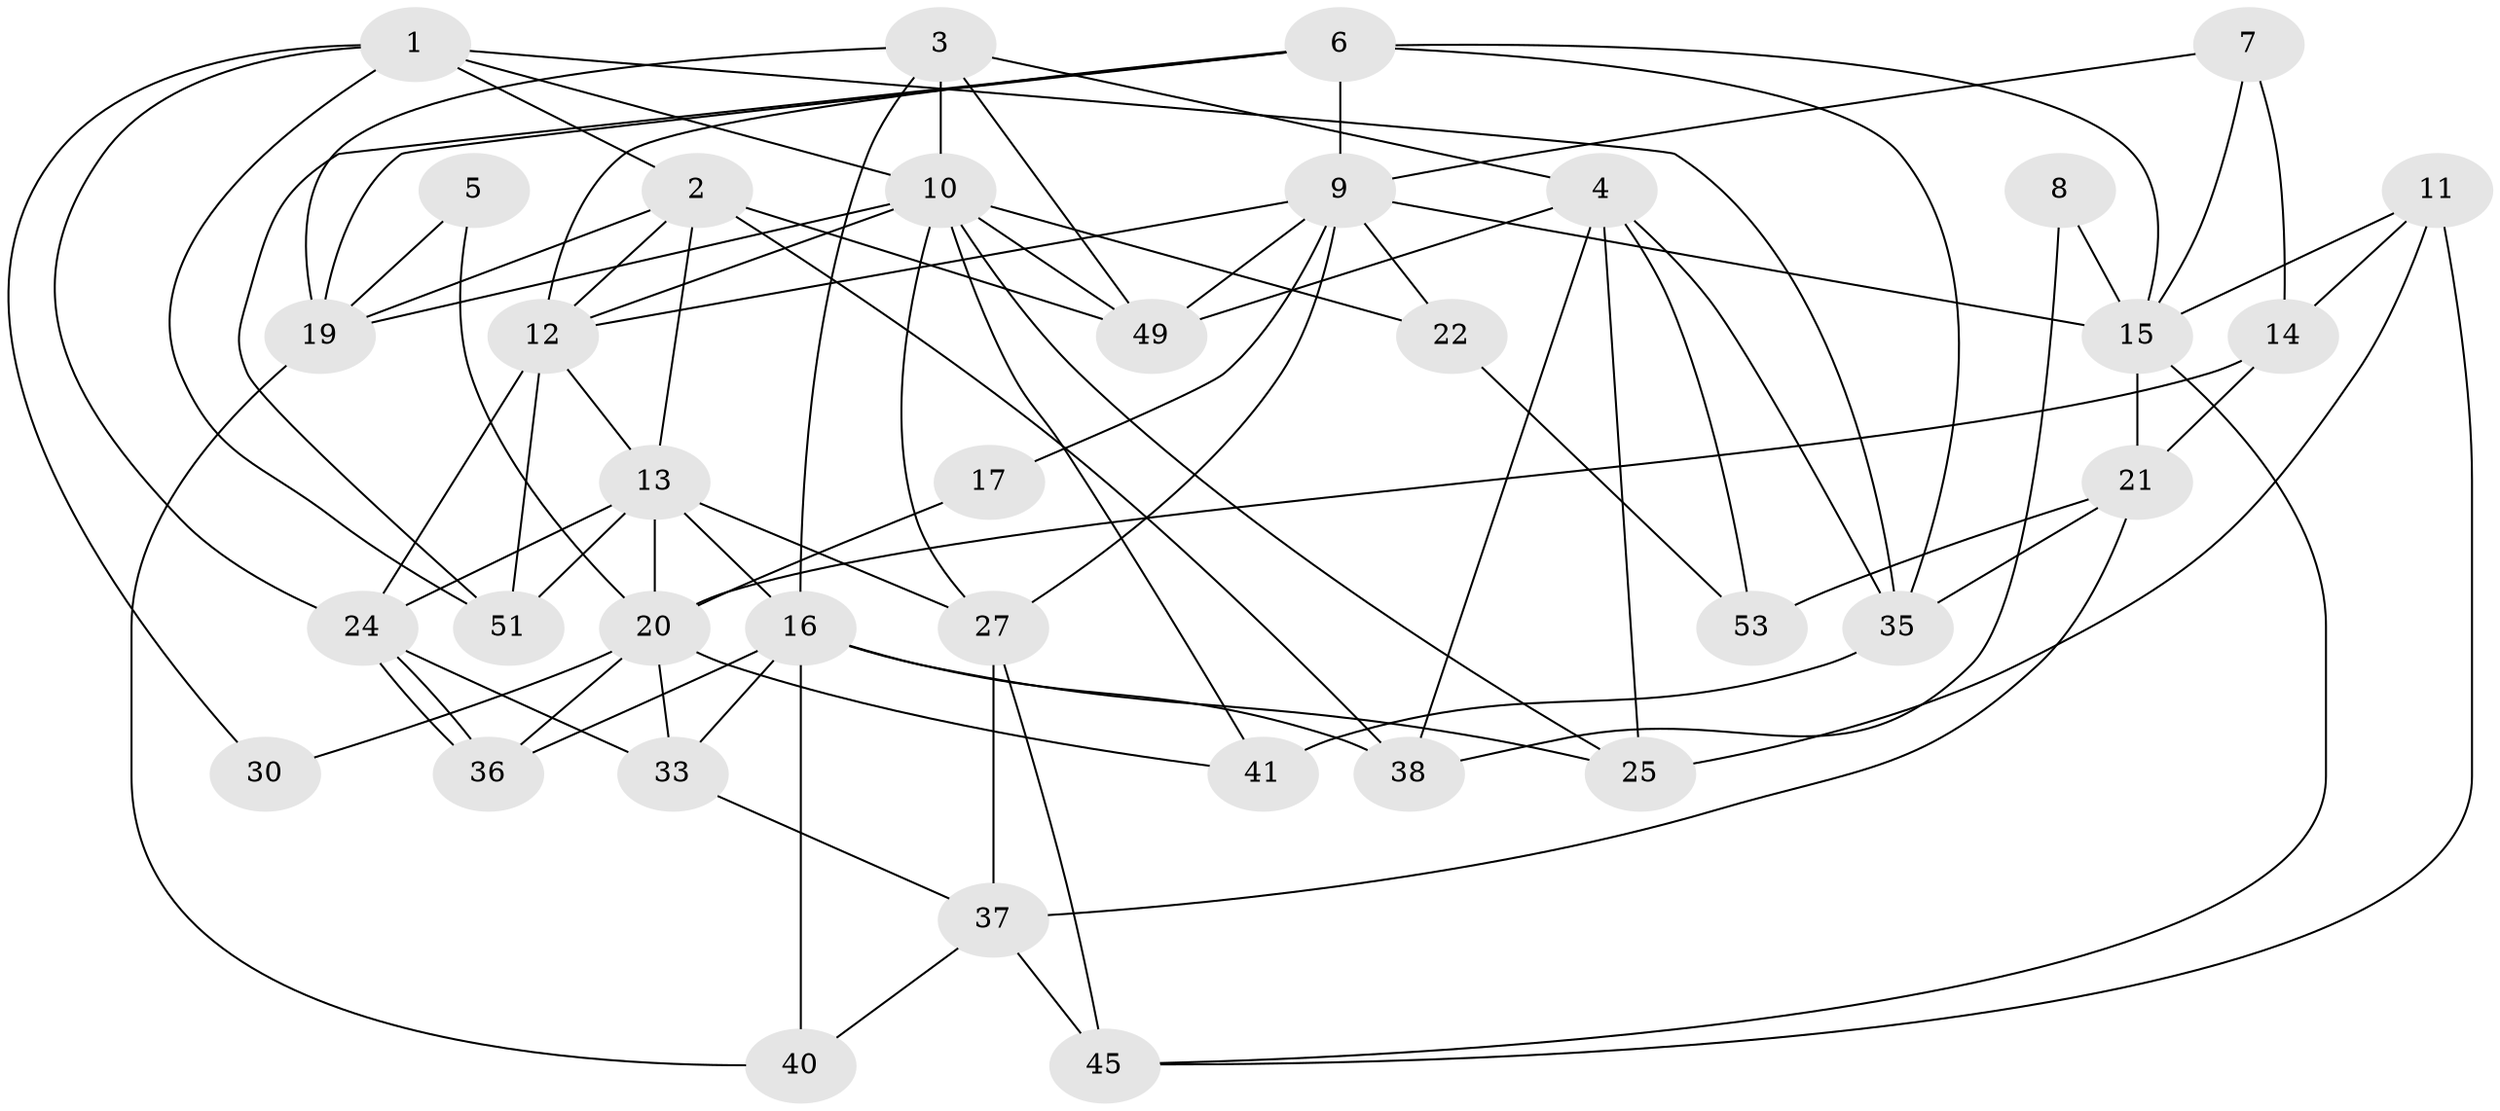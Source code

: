 // Generated by graph-tools (version 1.1) at 2025/24/03/03/25 07:24:00]
// undirected, 36 vertices, 87 edges
graph export_dot {
graph [start="1"]
  node [color=gray90,style=filled];
  1 [super="+23"];
  2 [super="+31"];
  3;
  4 [super="+32"];
  5;
  6 [super="+44"];
  7 [super="+26"];
  8;
  9 [super="+39"];
  10 [super="+58"];
  11 [super="+52"];
  12 [super="+18"];
  13 [super="+29"];
  14;
  15 [super="+34"];
  16 [super="+54"];
  17;
  19 [super="+42"];
  20 [super="+48"];
  21 [super="+46"];
  22;
  24 [super="+50"];
  25 [super="+28"];
  27;
  30;
  33;
  35 [super="+43"];
  36 [super="+56"];
  37 [super="+55"];
  38 [super="+47"];
  40;
  41;
  45 [super="+57"];
  49 [super="+59"];
  51;
  53;
  1 -- 2;
  1 -- 30;
  1 -- 51;
  1 -- 10;
  1 -- 24;
  1 -- 35;
  2 -- 13;
  2 -- 49;
  2 -- 12;
  2 -- 19;
  2 -- 38;
  3 -- 4;
  3 -- 10;
  3 -- 19;
  3 -- 49;
  3 -- 16;
  4 -- 38;
  4 -- 49 [weight=2];
  4 -- 53;
  4 -- 25 [weight=2];
  4 -- 35;
  5 -- 19;
  5 -- 20;
  6 -- 9;
  6 -- 35 [weight=2];
  6 -- 51;
  6 -- 12;
  6 -- 15;
  6 -- 19;
  7 -- 14;
  7 -- 9;
  7 -- 15;
  8 -- 38;
  8 -- 15;
  9 -- 27;
  9 -- 17;
  9 -- 49;
  9 -- 22;
  9 -- 12;
  9 -- 15;
  10 -- 12;
  10 -- 22;
  10 -- 25;
  10 -- 41;
  10 -- 49;
  10 -- 27;
  10 -- 19;
  11 -- 14;
  11 -- 25;
  11 -- 15;
  11 -- 45;
  12 -- 24;
  12 -- 51;
  12 -- 13;
  13 -- 24;
  13 -- 27;
  13 -- 51;
  13 -- 20;
  13 -- 16;
  14 -- 21;
  14 -- 20;
  15 -- 21 [weight=2];
  15 -- 45;
  16 -- 33;
  16 -- 36 [weight=2];
  16 -- 40;
  16 -- 38;
  16 -- 25;
  17 -- 20;
  19 -- 40;
  20 -- 41;
  20 -- 33;
  20 -- 36;
  20 -- 30;
  21 -- 53;
  21 -- 37;
  21 -- 35;
  22 -- 53;
  24 -- 33;
  24 -- 36 [weight=2];
  24 -- 36;
  27 -- 37;
  27 -- 45;
  33 -- 37;
  35 -- 41;
  37 -- 40;
  37 -- 45 [weight=2];
}
